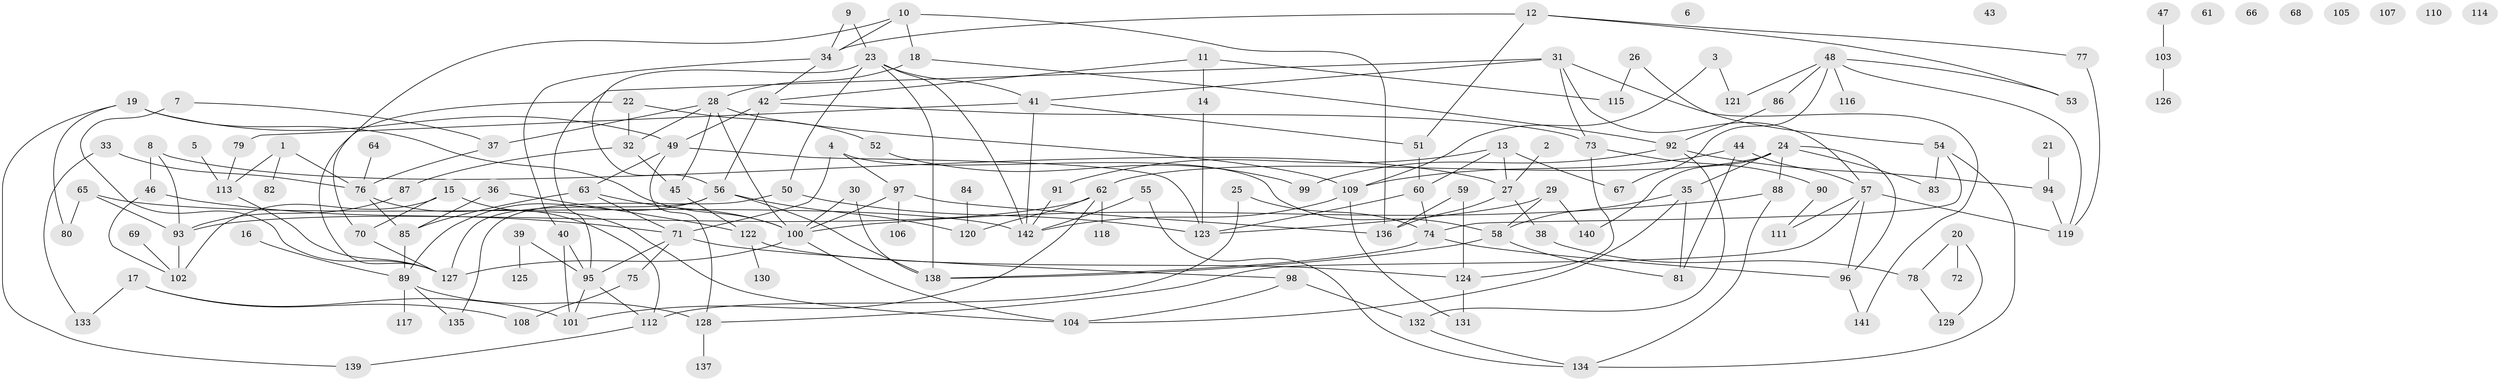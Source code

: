// Generated by graph-tools (version 1.1) at 2025/49/03/09/25 03:49:06]
// undirected, 142 vertices, 209 edges
graph export_dot {
graph [start="1"]
  node [color=gray90,style=filled];
  1;
  2;
  3;
  4;
  5;
  6;
  7;
  8;
  9;
  10;
  11;
  12;
  13;
  14;
  15;
  16;
  17;
  18;
  19;
  20;
  21;
  22;
  23;
  24;
  25;
  26;
  27;
  28;
  29;
  30;
  31;
  32;
  33;
  34;
  35;
  36;
  37;
  38;
  39;
  40;
  41;
  42;
  43;
  44;
  45;
  46;
  47;
  48;
  49;
  50;
  51;
  52;
  53;
  54;
  55;
  56;
  57;
  58;
  59;
  60;
  61;
  62;
  63;
  64;
  65;
  66;
  67;
  68;
  69;
  70;
  71;
  72;
  73;
  74;
  75;
  76;
  77;
  78;
  79;
  80;
  81;
  82;
  83;
  84;
  85;
  86;
  87;
  88;
  89;
  90;
  91;
  92;
  93;
  94;
  95;
  96;
  97;
  98;
  99;
  100;
  101;
  102;
  103;
  104;
  105;
  106;
  107;
  108;
  109;
  110;
  111;
  112;
  113;
  114;
  115;
  116;
  117;
  118;
  119;
  120;
  121;
  122;
  123;
  124;
  125;
  126;
  127;
  128;
  129;
  130;
  131;
  132;
  133;
  134;
  135;
  136;
  137;
  138;
  139;
  140;
  141;
  142;
  1 -- 76;
  1 -- 82;
  1 -- 113;
  2 -- 27;
  3 -- 109;
  3 -- 121;
  4 -- 58;
  4 -- 71;
  4 -- 97;
  5 -- 113;
  7 -- 37;
  7 -- 127;
  8 -- 27;
  8 -- 46;
  8 -- 93;
  9 -- 23;
  9 -- 34;
  10 -- 18;
  10 -- 34;
  10 -- 70;
  10 -- 136;
  11 -- 14;
  11 -- 42;
  11 -- 115;
  12 -- 34;
  12 -- 51;
  12 -- 53;
  12 -- 77;
  13 -- 27;
  13 -- 60;
  13 -- 67;
  13 -- 91;
  14 -- 123;
  15 -- 70;
  15 -- 102;
  15 -- 104;
  16 -- 89;
  17 -- 101;
  17 -- 108;
  17 -- 133;
  18 -- 28;
  18 -- 92;
  19 -- 49;
  19 -- 80;
  19 -- 100;
  19 -- 139;
  20 -- 72;
  20 -- 78;
  20 -- 129;
  21 -- 94;
  22 -- 32;
  22 -- 52;
  22 -- 127;
  23 -- 41;
  23 -- 50;
  23 -- 56;
  23 -- 138;
  23 -- 142;
  24 -- 35;
  24 -- 62;
  24 -- 83;
  24 -- 88;
  24 -- 96;
  24 -- 140;
  25 -- 74;
  25 -- 112;
  26 -- 54;
  26 -- 115;
  27 -- 38;
  27 -- 136;
  28 -- 32;
  28 -- 37;
  28 -- 45;
  28 -- 100;
  28 -- 109;
  29 -- 58;
  29 -- 123;
  29 -- 140;
  30 -- 100;
  30 -- 138;
  31 -- 41;
  31 -- 57;
  31 -- 73;
  31 -- 95;
  31 -- 141;
  32 -- 45;
  32 -- 87;
  33 -- 76;
  33 -- 133;
  34 -- 40;
  34 -- 42;
  35 -- 58;
  35 -- 81;
  35 -- 104;
  36 -- 85;
  36 -- 122;
  37 -- 76;
  38 -- 78;
  39 -- 95;
  39 -- 125;
  40 -- 95;
  40 -- 101;
  41 -- 51;
  41 -- 79;
  41 -- 142;
  42 -- 49;
  42 -- 56;
  42 -- 73;
  44 -- 57;
  44 -- 81;
  44 -- 109;
  45 -- 122;
  46 -- 71;
  46 -- 102;
  47 -- 103;
  48 -- 53;
  48 -- 67;
  48 -- 86;
  48 -- 116;
  48 -- 119;
  48 -- 121;
  49 -- 63;
  49 -- 123;
  49 -- 128;
  50 -- 123;
  50 -- 135;
  51 -- 60;
  52 -- 99;
  54 -- 74;
  54 -- 83;
  54 -- 134;
  55 -- 134;
  55 -- 142;
  56 -- 89;
  56 -- 120;
  56 -- 127;
  56 -- 138;
  57 -- 96;
  57 -- 111;
  57 -- 119;
  57 -- 128;
  58 -- 81;
  58 -- 138;
  59 -- 124;
  59 -- 136;
  60 -- 74;
  60 -- 123;
  62 -- 93;
  62 -- 101;
  62 -- 118;
  62 -- 120;
  63 -- 71;
  63 -- 85;
  63 -- 100;
  64 -- 76;
  65 -- 80;
  65 -- 93;
  65 -- 142;
  69 -- 102;
  70 -- 127;
  71 -- 75;
  71 -- 95;
  71 -- 98;
  73 -- 90;
  73 -- 124;
  74 -- 96;
  74 -- 138;
  75 -- 108;
  76 -- 85;
  76 -- 112;
  77 -- 119;
  78 -- 129;
  79 -- 113;
  84 -- 120;
  85 -- 89;
  86 -- 92;
  87 -- 93;
  88 -- 100;
  88 -- 134;
  89 -- 117;
  89 -- 128;
  89 -- 135;
  90 -- 111;
  91 -- 142;
  92 -- 94;
  92 -- 99;
  92 -- 132;
  93 -- 102;
  94 -- 119;
  95 -- 101;
  95 -- 112;
  96 -- 141;
  97 -- 100;
  97 -- 106;
  97 -- 136;
  98 -- 104;
  98 -- 132;
  100 -- 104;
  100 -- 127;
  103 -- 126;
  109 -- 131;
  109 -- 142;
  112 -- 139;
  113 -- 127;
  122 -- 124;
  122 -- 130;
  124 -- 131;
  128 -- 137;
  132 -- 134;
}
